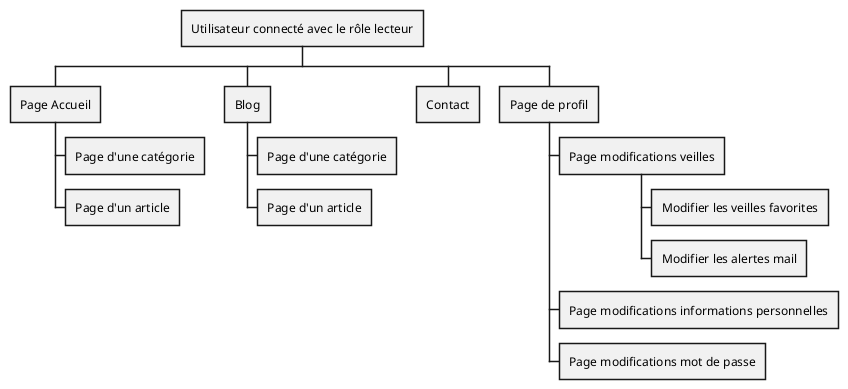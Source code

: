 @startwbs
+ Utilisateur connecté avec le rôle lecteur
++ Page Accueil
+++ Page d'une catégorie
+++ Page d'un article
++ Blog
+++ Page d'une catégorie
+++ Page d'un article
++ Contact
++ Page de profil
+++ Page modifications veilles
++++ Modifier les veilles favorites
++++ Modifier les alertes mail
+++ Page modifications informations personnelles
+++ Page modifications mot de passe
@endwbs
